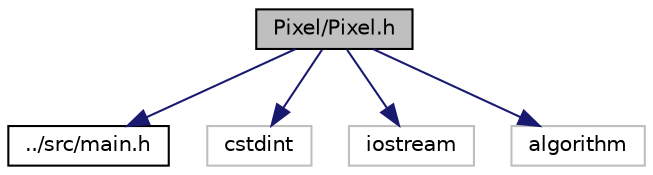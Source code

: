 digraph "Pixel/Pixel.h"
{
 // LATEX_PDF_SIZE
  edge [fontname="Helvetica",fontsize="10",labelfontname="Helvetica",labelfontsize="10"];
  node [fontname="Helvetica",fontsize="10",shape=record];
  Node1 [label="Pixel/Pixel.h",height=0.2,width=0.4,color="black", fillcolor="grey75", style="filled", fontcolor="black",tooltip="This file contains declarations for the pixel class."];
  Node1 -> Node2 [color="midnightblue",fontsize="10",style="solid",fontname="Helvetica"];
  Node2 [label="../src/main.h",height=0.2,width=0.4,color="black", fillcolor="white", style="filled",URL="$main_8h.html",tooltip=" "];
  Node1 -> Node3 [color="midnightblue",fontsize="10",style="solid",fontname="Helvetica"];
  Node3 [label="cstdint",height=0.2,width=0.4,color="grey75", fillcolor="white", style="filled",tooltip=" "];
  Node1 -> Node4 [color="midnightblue",fontsize="10",style="solid",fontname="Helvetica"];
  Node4 [label="iostream",height=0.2,width=0.4,color="grey75", fillcolor="white", style="filled",tooltip=" "];
  Node1 -> Node5 [color="midnightblue",fontsize="10",style="solid",fontname="Helvetica"];
  Node5 [label="algorithm",height=0.2,width=0.4,color="grey75", fillcolor="white", style="filled",tooltip=" "];
}
